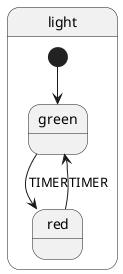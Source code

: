 @startuml
skinparam monochrome true

state "light" as light {
  [*] --> light.green

  state "green" as light.green {
    light.green --> light.red : TIMER
  }

  state "red" as light.red {
    light.red --> light.green : TIMER
  }
}
@enduml
